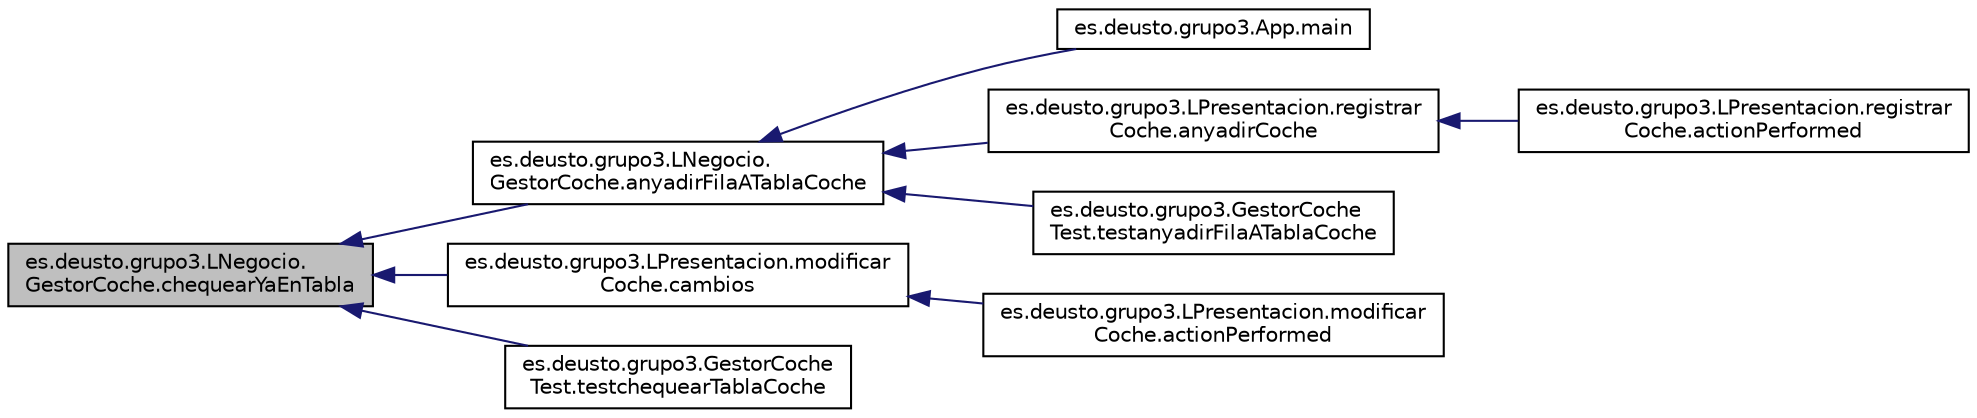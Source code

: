 digraph "es.deusto.grupo3.LNegocio.GestorCoche.chequearYaEnTabla"
{
  edge [fontname="Helvetica",fontsize="10",labelfontname="Helvetica",labelfontsize="10"];
  node [fontname="Helvetica",fontsize="10",shape=record];
  rankdir="LR";
  Node22 [label="es.deusto.grupo3.LNegocio.\lGestorCoche.chequearYaEnTabla",height=0.2,width=0.4,color="black", fillcolor="grey75", style="filled", fontcolor="black"];
  Node22 -> Node23 [dir="back",color="midnightblue",fontsize="10",style="solid",fontname="Helvetica"];
  Node23 [label="es.deusto.grupo3.LNegocio.\lGestorCoche.anyadirFilaATablaCoche",height=0.2,width=0.4,color="black", fillcolor="white", style="filled",URL="$classes_1_1deusto_1_1grupo3_1_1_l_negocio_1_1_gestor_coche.html#aa3fa79bd970f8e08749a68fb8ffc8d4b"];
  Node23 -> Node24 [dir="back",color="midnightblue",fontsize="10",style="solid",fontname="Helvetica"];
  Node24 [label="es.deusto.grupo3.App.main",height=0.2,width=0.4,color="black", fillcolor="white", style="filled",URL="$classes_1_1deusto_1_1grupo3_1_1_app.html#adbec42c3421cfb42d453919d6405c261"];
  Node23 -> Node25 [dir="back",color="midnightblue",fontsize="10",style="solid",fontname="Helvetica"];
  Node25 [label="es.deusto.grupo3.LPresentacion.registrar\lCoche.anyadirCoche",height=0.2,width=0.4,color="black", fillcolor="white", style="filled",URL="$classes_1_1deusto_1_1grupo3_1_1_l_presentacion_1_1registrar_coche.html#a3e4089db950adc9dca47fb9cb2de538b"];
  Node25 -> Node26 [dir="back",color="midnightblue",fontsize="10",style="solid",fontname="Helvetica"];
  Node26 [label="es.deusto.grupo3.LPresentacion.registrar\lCoche.actionPerformed",height=0.2,width=0.4,color="black", fillcolor="white", style="filled",URL="$classes_1_1deusto_1_1grupo3_1_1_l_presentacion_1_1registrar_coche.html#ac34b13c6c350d8953b37f14de2f99065"];
  Node23 -> Node27 [dir="back",color="midnightblue",fontsize="10",style="solid",fontname="Helvetica"];
  Node27 [label="es.deusto.grupo3.GestorCoche\lTest.testanyadirFilaATablaCoche",height=0.2,width=0.4,color="black", fillcolor="white", style="filled",URL="$classes_1_1deusto_1_1grupo3_1_1_gestor_coche_test.html#adb8efddae7edfe65866a75ad697a9339"];
  Node22 -> Node28 [dir="back",color="midnightblue",fontsize="10",style="solid",fontname="Helvetica"];
  Node28 [label="es.deusto.grupo3.LPresentacion.modificar\lCoche.cambios",height=0.2,width=0.4,color="black", fillcolor="white", style="filled",URL="$classes_1_1deusto_1_1grupo3_1_1_l_presentacion_1_1modificar_coche.html#aa84bf7497c826770bdb0e0109f295bd2"];
  Node28 -> Node29 [dir="back",color="midnightblue",fontsize="10",style="solid",fontname="Helvetica"];
  Node29 [label="es.deusto.grupo3.LPresentacion.modificar\lCoche.actionPerformed",height=0.2,width=0.4,color="black", fillcolor="white", style="filled",URL="$classes_1_1deusto_1_1grupo3_1_1_l_presentacion_1_1modificar_coche.html#a3134e1d426dd1f3fce5c3b82cede3270"];
  Node22 -> Node30 [dir="back",color="midnightblue",fontsize="10",style="solid",fontname="Helvetica"];
  Node30 [label="es.deusto.grupo3.GestorCoche\lTest.testchequearTablaCoche",height=0.2,width=0.4,color="black", fillcolor="white", style="filled",URL="$classes_1_1deusto_1_1grupo3_1_1_gestor_coche_test.html#ae7d713a20218a36a4cafbd4c9e58d083"];
}
